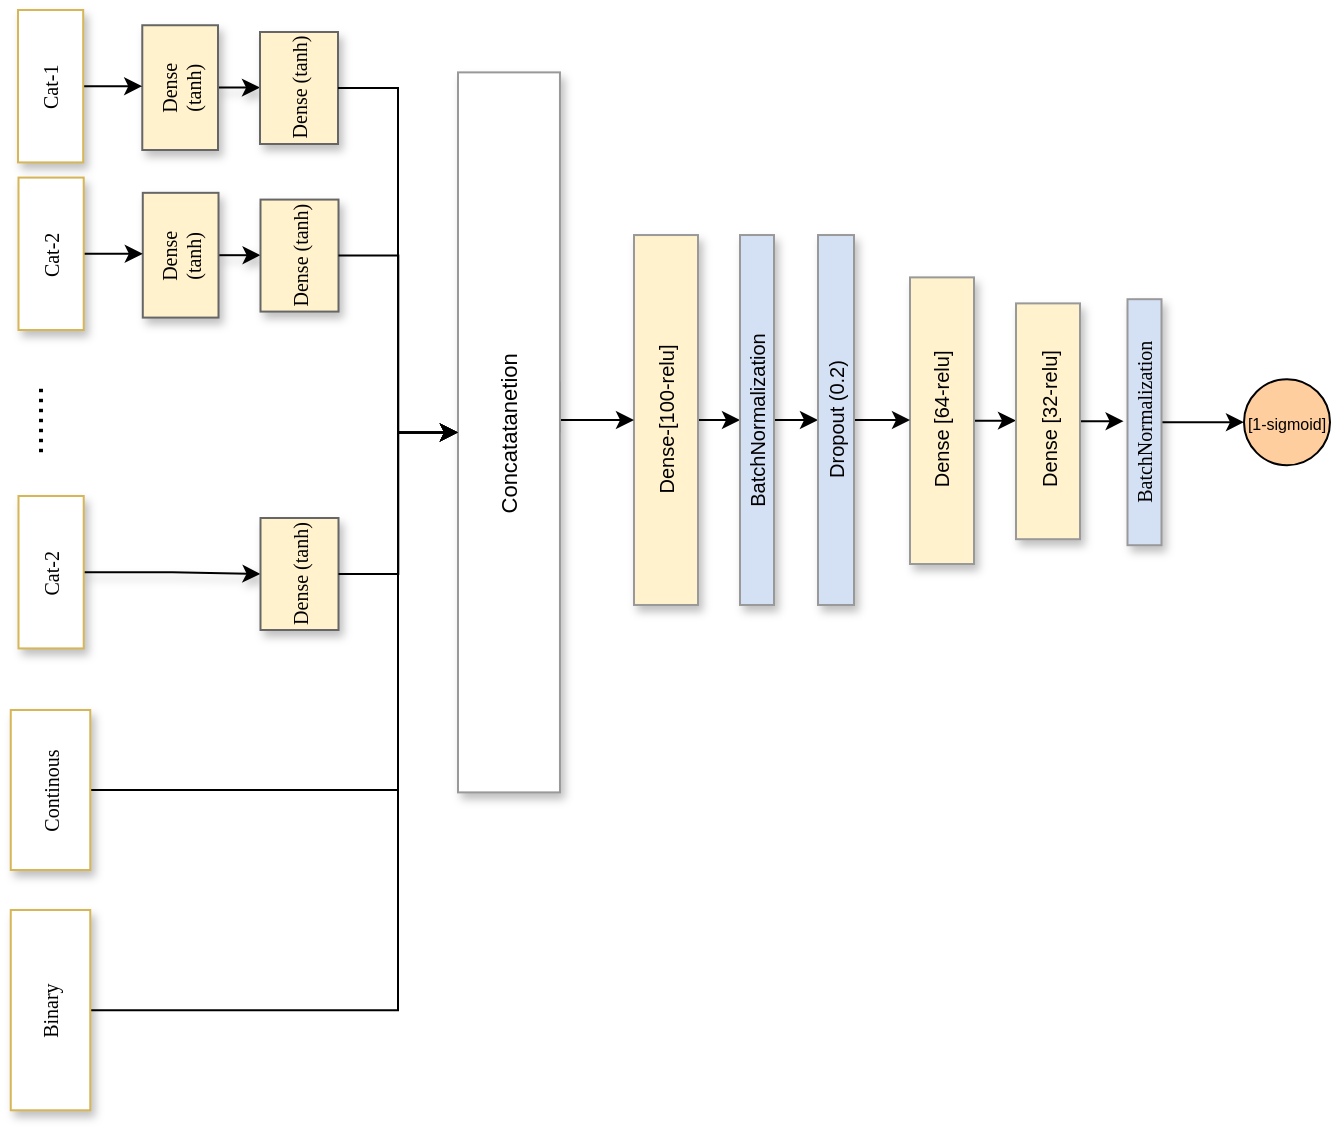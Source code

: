 <mxfile version="20.8.20" type="github">
  <diagram name="Sayfa -1" id="cIQKz1XCp5XG0GQdo2Qt">
    <mxGraphModel dx="1231" dy="544" grid="1" gridSize="10" guides="1" tooltips="1" connect="1" arrows="1" fold="1" page="1" pageScale="1" pageWidth="827" pageHeight="583" math="0" shadow="0">
      <root>
        <mxCell id="0" />
        <mxCell id="1" parent="0" />
        <mxCell id="u5VWQQk_WGxK5T5D0fq5-56" style="edgeStyle=orthogonalEdgeStyle;rounded=0;orthogonalLoop=1;jettySize=auto;html=1;exitX=1;exitY=0.5;exitDx=0;exitDy=0;entryX=0;entryY=0.5;entryDx=0;entryDy=0;fontFamily=Courier New;" edge="1" parent="1" source="u5VWQQk_WGxK5T5D0fq5-2" target="u5VWQQk_WGxK5T5D0fq5-12">
          <mxGeometry relative="1" as="geometry">
            <Array as="points">
              <mxPoint x="250" y="406" />
              <mxPoint x="250" y="227" />
            </Array>
          </mxGeometry>
        </mxCell>
        <mxCell id="u5VWQQk_WGxK5T5D0fq5-2" value="Continous" style="whiteSpace=wrap;html=1;shadow=1;fontSize=10;fillColor=#FFFFFF;strokeColor=#d6b656;horizontal=0;fontFamily=Tahoma;" vertex="1" parent="1">
          <mxGeometry x="56.38" y="366" width="39.75" height="80" as="geometry" />
        </mxCell>
        <mxCell id="u5VWQQk_WGxK5T5D0fq5-58" style="edgeStyle=orthogonalEdgeStyle;rounded=0;orthogonalLoop=1;jettySize=auto;html=1;exitX=1;exitY=0.5;exitDx=0;exitDy=0;entryX=0;entryY=0.5;entryDx=0;entryDy=0;fontFamily=Courier New;" edge="1" parent="1" source="u5VWQQk_WGxK5T5D0fq5-4" target="u5VWQQk_WGxK5T5D0fq5-12">
          <mxGeometry relative="1" as="geometry">
            <Array as="points">
              <mxPoint x="250" y="516" />
              <mxPoint x="250" y="227" />
            </Array>
          </mxGeometry>
        </mxCell>
        <mxCell id="u5VWQQk_WGxK5T5D0fq5-4" value="Binary" style="whiteSpace=wrap;html=1;shadow=1;fontSize=10;fillColor=#FFFFFF;strokeColor=#d6b656;horizontal=0;fontFamily=Tahoma;" vertex="1" parent="1">
          <mxGeometry x="56.38" y="466" width="39.75" height="100.14" as="geometry" />
        </mxCell>
        <mxCell id="u5VWQQk_WGxK5T5D0fq5-5" style="edgeStyle=orthogonalEdgeStyle;rounded=0;orthogonalLoop=1;jettySize=auto;html=1;exitX=1;exitY=0.5;exitDx=0;exitDy=0;entryX=0;entryY=0.5;entryDx=0;entryDy=0;fontFamily=Tahoma;fontSize=8;fillColor=#FFFFFF;strokeColor=#000000;" edge="1" parent="1" source="u5VWQQk_WGxK5T5D0fq5-6" target="u5VWQQk_WGxK5T5D0fq5-33">
          <mxGeometry relative="1" as="geometry" />
        </mxCell>
        <mxCell id="u5VWQQk_WGxK5T5D0fq5-6" value="&lt;font face=&quot;arial&quot;&gt;Dense-[100-relu]&lt;/font&gt;" style="whiteSpace=wrap;html=1;shadow=1;fontSize=10;fillColor=#FFF2CC;strokeColor=#999999;horizontal=0;fontFamily=Tahoma;" vertex="1" parent="1">
          <mxGeometry x="368" y="128.519" width="32" height="184.969" as="geometry" />
        </mxCell>
        <mxCell id="u5VWQQk_WGxK5T5D0fq5-7" style="edgeStyle=orthogonalEdgeStyle;rounded=0;orthogonalLoop=1;jettySize=auto;html=1;exitX=1;exitY=0.5;exitDx=0;exitDy=0;entryX=0;entryY=0.5;entryDx=0;entryDy=0;fontFamily=arial;fontSize=8;fillColor=#FFFFFF;strokeColor=#000000;" edge="1" parent="1" source="u5VWQQk_WGxK5T5D0fq5-8" target="u5VWQQk_WGxK5T5D0fq5-37">
          <mxGeometry relative="1" as="geometry" />
        </mxCell>
        <mxCell id="u5VWQQk_WGxK5T5D0fq5-8" value="&lt;font face=&quot;arial&quot;&gt;&amp;nbsp;Dense [64-relu]&lt;/font&gt;" style="whiteSpace=wrap;html=1;shadow=1;fontSize=10;fillColor=#FFF2CC;strokeColor=#999999;horizontal=0;fontFamily=Tahoma;" vertex="1" parent="1">
          <mxGeometry x="506" y="149.69" width="32" height="143.31" as="geometry" />
        </mxCell>
        <mxCell id="u5VWQQk_WGxK5T5D0fq5-11" style="edgeStyle=orthogonalEdgeStyle;rounded=0;orthogonalLoop=1;jettySize=auto;html=1;exitX=1;exitY=0.5;exitDx=0;exitDy=0;entryX=0;entryY=0.5;entryDx=0;entryDy=0;fontFamily=Tahoma;fontSize=8;" edge="1" parent="1" source="u5VWQQk_WGxK5T5D0fq5-12" target="u5VWQQk_WGxK5T5D0fq5-6">
          <mxGeometry relative="1" as="geometry">
            <Array as="points">
              <mxPoint x="281" y="202.19" />
            </Array>
          </mxGeometry>
        </mxCell>
        <mxCell id="u5VWQQk_WGxK5T5D0fq5-12" value="&lt;font face=&quot;arial&quot; style=&quot;font-size: 11px;&quot;&gt;Concatatanetion&lt;/font&gt;" style="whiteSpace=wrap;html=1;shadow=1;fontSize=10;fillColor=#FFFFFF;strokeColor=#999999;horizontal=0;fontFamily=Tahoma;" vertex="1" parent="1">
          <mxGeometry x="280" y="47.19" width="50.98" height="360" as="geometry" />
        </mxCell>
        <mxCell id="u5VWQQk_WGxK5T5D0fq5-18" value="&lt;font style=&quot;font-size: 18px&quot;&gt;.......&lt;/font&gt;" style="text;html=1;strokeColor=none;fillColor=#FFFFFF;align=center;verticalAlign=middle;whiteSpace=wrap;rounded=0;rotation=90;" vertex="1" parent="1">
          <mxGeometry x="50" y="206.0" width="52.5" height="30" as="geometry" />
        </mxCell>
        <mxCell id="u5VWQQk_WGxK5T5D0fq5-19" value="" style="group" vertex="1" connectable="0" parent="1">
          <mxGeometry x="60.25" y="99.79" width="170" height="76.21" as="geometry" />
        </mxCell>
        <mxCell id="u5VWQQk_WGxK5T5D0fq5-20" style="edgeStyle=orthogonalEdgeStyle;rounded=0;orthogonalLoop=1;jettySize=auto;html=1;exitX=1;exitY=0.5;exitDx=0;exitDy=0;entryX=0;entryY=0.5;entryDx=0;entryDy=0;shadow=1;strokeColor=#000000;fontFamily=arial;fontSize=8;fillColor=#FFFFFF;" edge="1" parent="u5VWQQk_WGxK5T5D0fq5-19" source="u5VWQQk_WGxK5T5D0fq5-21" target="u5VWQQk_WGxK5T5D0fq5-22">
          <mxGeometry relative="1" as="geometry" />
        </mxCell>
        <mxCell id="u5VWQQk_WGxK5T5D0fq5-21" value="Dense &lt;br&gt;(tanh)" style="whiteSpace=wrap;html=1;shadow=1;fontSize=10;fillColor=#FFF2CC;strokeColor=#666666;horizontal=0;fontFamily=Tahoma;" vertex="1" parent="u5VWQQk_WGxK5T5D0fq5-19">
          <mxGeometry x="62.14" y="7.62" width="37.86" height="62.38" as="geometry" />
        </mxCell>
        <mxCell id="u5VWQQk_WGxK5T5D0fq5-22" value="Dense (tanh)" style="whiteSpace=wrap;html=1;shadow=1;fontSize=10;fillColor=#FFF2CC;strokeColor=#666666;horizontal=0;fontFamily=Tahoma;" vertex="1" parent="u5VWQQk_WGxK5T5D0fq5-19">
          <mxGeometry x="121" y="11" width="39" height="56" as="geometry" />
        </mxCell>
        <mxCell id="u5VWQQk_WGxK5T5D0fq5-23" style="edgeStyle=orthogonalEdgeStyle;rounded=0;orthogonalLoop=1;jettySize=auto;html=1;exitX=1;exitY=0.5;exitDx=0;exitDy=0;entryX=0;entryY=0.5;entryDx=0;entryDy=0;" edge="1" parent="u5VWQQk_WGxK5T5D0fq5-19" source="u5VWQQk_WGxK5T5D0fq5-24" target="u5VWQQk_WGxK5T5D0fq5-21">
          <mxGeometry relative="1" as="geometry" />
        </mxCell>
        <mxCell id="u5VWQQk_WGxK5T5D0fq5-24" value="Cat-2" style="whiteSpace=wrap;html=1;shadow=1;fontSize=10;fillColor=#FFFFFF;strokeColor=#d6b656;horizontal=0;fontFamily=Tahoma;" vertex="1" parent="u5VWQQk_WGxK5T5D0fq5-19">
          <mxGeometry width="32.599" height="76.21" as="geometry" />
        </mxCell>
        <mxCell id="u5VWQQk_WGxK5T5D0fq5-30" value="&lt;font face=&quot;arial&quot; style=&quot;font-size: 8px;&quot;&gt;[1-sigmoid]&lt;/font&gt;" style="ellipse;whiteSpace=wrap;html=1;aspect=fixed;fillColor=#FFCE9F;strokeColor=#000000;" vertex="1" parent="1">
          <mxGeometry x="673" y="200.6" width="43" height="43" as="geometry" />
        </mxCell>
        <mxCell id="u5VWQQk_WGxK5T5D0fq5-32" style="edgeStyle=orthogonalEdgeStyle;rounded=0;orthogonalLoop=1;jettySize=auto;html=1;exitX=1;exitY=0.5;exitDx=0;exitDy=0;entryX=0;entryY=0.5;entryDx=0;entryDy=0;fontFamily=Tahoma;fontSize=8;fillColor=#FFFFFF;strokeColor=#000000;" edge="1" parent="1" source="u5VWQQk_WGxK5T5D0fq5-33" target="u5VWQQk_WGxK5T5D0fq5-35">
          <mxGeometry relative="1" as="geometry" />
        </mxCell>
        <mxCell id="u5VWQQk_WGxK5T5D0fq5-33" value="&lt;font face=&quot;arial&quot;&gt;BatchNormalization&lt;/font&gt;" style="whiteSpace=wrap;html=1;shadow=1;fontSize=10;fillColor=#D4E1F5;strokeColor=#999999;horizontal=0;fontFamily=Tahoma;" vertex="1" parent="1">
          <mxGeometry x="421" y="128.52" width="17" height="184.97" as="geometry" />
        </mxCell>
        <mxCell id="u5VWQQk_WGxK5T5D0fq5-34" style="edgeStyle=orthogonalEdgeStyle;rounded=0;orthogonalLoop=1;jettySize=auto;html=1;exitX=1;exitY=0.5;exitDx=0;exitDy=0;entryX=0;entryY=0.5;entryDx=0;entryDy=0;fontFamily=Tahoma;fontSize=8;fillColor=#FFFFFF;strokeColor=#050505;" edge="1" parent="1" source="u5VWQQk_WGxK5T5D0fq5-35" target="u5VWQQk_WGxK5T5D0fq5-8">
          <mxGeometry relative="1" as="geometry" />
        </mxCell>
        <mxCell id="u5VWQQk_WGxK5T5D0fq5-35" value="&lt;font face=&quot;arial&quot;&gt;Dropout (0.2)&lt;/font&gt;" style="whiteSpace=wrap;html=1;shadow=1;fontSize=10;fillColor=#D4E1F5;strokeColor=#999999;horizontal=0;fontFamily=Tahoma;" vertex="1" parent="1">
          <mxGeometry x="460" y="128.52" width="18" height="184.97" as="geometry" />
        </mxCell>
        <mxCell id="u5VWQQk_WGxK5T5D0fq5-36" style="edgeStyle=orthogonalEdgeStyle;rounded=0;orthogonalLoop=1;jettySize=auto;html=1;exitX=1;exitY=0.5;exitDx=0;exitDy=0;entryX=0;entryY=0.5;entryDx=0;entryDy=0;fontFamily=arial;fontSize=8;fillColor=#FFFFFF;strokeColor=#000000;" edge="1" parent="1" source="u5VWQQk_WGxK5T5D0fq5-37">
          <mxGeometry relative="1" as="geometry">
            <mxPoint x="612.75" y="220.92" as="targetPoint" />
          </mxGeometry>
        </mxCell>
        <mxCell id="u5VWQQk_WGxK5T5D0fq5-37" value="&lt;font face=&quot;arial&quot;&gt;&amp;nbsp;Dense [32-relu]&lt;/font&gt;" style="whiteSpace=wrap;html=1;shadow=1;fontSize=10;fillColor=#FFF2CC;strokeColor=#999999;horizontal=0;fontFamily=Tahoma;" vertex="1" parent="1">
          <mxGeometry x="559" y="162.69" width="32" height="117.91" as="geometry" />
        </mxCell>
        <mxCell id="u5VWQQk_WGxK5T5D0fq5-66" style="edgeStyle=orthogonalEdgeStyle;rounded=0;orthogonalLoop=1;jettySize=auto;html=1;exitX=1;exitY=0.5;exitDx=0;exitDy=0;entryX=0;entryY=0.5;entryDx=0;entryDy=0;fontFamily=Courier New;" edge="1" parent="1" source="u5VWQQk_WGxK5T5D0fq5-39" target="u5VWQQk_WGxK5T5D0fq5-30">
          <mxGeometry relative="1" as="geometry" />
        </mxCell>
        <mxCell id="u5VWQQk_WGxK5T5D0fq5-39" value="BatchNormalization" style="whiteSpace=wrap;html=1;shadow=1;fontSize=10;fillColor=#D4E1F5;strokeColor=#999999;horizontal=0;fontFamily=Tahoma;" vertex="1" parent="1">
          <mxGeometry x="614.75" y="160.6" width="17" height="123" as="geometry" />
        </mxCell>
        <mxCell id="u5VWQQk_WGxK5T5D0fq5-48" value="" style="group" vertex="1" connectable="0" parent="1">
          <mxGeometry x="60" y="16" width="170" height="76.21" as="geometry" />
        </mxCell>
        <mxCell id="u5VWQQk_WGxK5T5D0fq5-49" style="edgeStyle=orthogonalEdgeStyle;rounded=0;orthogonalLoop=1;jettySize=auto;html=1;exitX=1;exitY=0.5;exitDx=0;exitDy=0;entryX=0;entryY=0.5;entryDx=0;entryDy=0;shadow=1;strokeColor=#000000;fontFamily=arial;fontSize=8;fillColor=#FFFFFF;" edge="1" parent="u5VWQQk_WGxK5T5D0fq5-48" source="u5VWQQk_WGxK5T5D0fq5-50" target="u5VWQQk_WGxK5T5D0fq5-51">
          <mxGeometry relative="1" as="geometry" />
        </mxCell>
        <mxCell id="u5VWQQk_WGxK5T5D0fq5-50" value="Dense &lt;br&gt;(tanh)" style="whiteSpace=wrap;html=1;shadow=1;fontSize=10;fillColor=#FFF2CC;strokeColor=#666666;horizontal=0;fontFamily=Tahoma;" vertex="1" parent="u5VWQQk_WGxK5T5D0fq5-48">
          <mxGeometry x="62.14" y="7.62" width="37.86" height="62.38" as="geometry" />
        </mxCell>
        <mxCell id="u5VWQQk_WGxK5T5D0fq5-51" value="Dense (tanh)" style="whiteSpace=wrap;html=1;shadow=1;fontSize=10;fillColor=#FFF2CC;strokeColor=#666666;horizontal=0;fontFamily=Tahoma;" vertex="1" parent="u5VWQQk_WGxK5T5D0fq5-48">
          <mxGeometry x="121" y="11" width="39" height="56" as="geometry" />
        </mxCell>
        <mxCell id="u5VWQQk_WGxK5T5D0fq5-52" style="edgeStyle=orthogonalEdgeStyle;rounded=0;orthogonalLoop=1;jettySize=auto;html=1;exitX=1;exitY=0.5;exitDx=0;exitDy=0;entryX=0;entryY=0.5;entryDx=0;entryDy=0;" edge="1" parent="u5VWQQk_WGxK5T5D0fq5-48" source="u5VWQQk_WGxK5T5D0fq5-53" target="u5VWQQk_WGxK5T5D0fq5-50">
          <mxGeometry relative="1" as="geometry" />
        </mxCell>
        <mxCell id="u5VWQQk_WGxK5T5D0fq5-53" value="Cat-1" style="whiteSpace=wrap;html=1;shadow=1;fontSize=10;fillColor=#FFFFFF;strokeColor=#d6b656;horizontal=0;fontFamily=Tahoma;" vertex="1" parent="u5VWQQk_WGxK5T5D0fq5-48">
          <mxGeometry width="32.599" height="76.21" as="geometry" />
        </mxCell>
        <mxCell id="u5VWQQk_WGxK5T5D0fq5-54" style="edgeStyle=orthogonalEdgeStyle;rounded=0;orthogonalLoop=1;jettySize=auto;html=1;exitX=1;exitY=0.5;exitDx=0;exitDy=0;entryX=0;entryY=0.5;entryDx=0;entryDy=0;fontFamily=Courier New;" edge="1" parent="1" source="u5VWQQk_WGxK5T5D0fq5-51" target="u5VWQQk_WGxK5T5D0fq5-12">
          <mxGeometry relative="1" as="geometry" />
        </mxCell>
        <mxCell id="u5VWQQk_WGxK5T5D0fq5-55" style="edgeStyle=orthogonalEdgeStyle;rounded=0;orthogonalLoop=1;jettySize=auto;html=1;exitX=1;exitY=0.5;exitDx=0;exitDy=0;entryX=0;entryY=0.5;entryDx=0;entryDy=0;fontFamily=Courier New;" edge="1" parent="1" source="u5VWQQk_WGxK5T5D0fq5-22" target="u5VWQQk_WGxK5T5D0fq5-12">
          <mxGeometry relative="1" as="geometry" />
        </mxCell>
        <mxCell id="u5VWQQk_WGxK5T5D0fq5-59" value="" style="group" vertex="1" connectable="0" parent="1">
          <mxGeometry x="60.25" y="259" width="170" height="76.21" as="geometry" />
        </mxCell>
        <mxCell id="u5VWQQk_WGxK5T5D0fq5-60" style="edgeStyle=orthogonalEdgeStyle;rounded=0;orthogonalLoop=1;jettySize=auto;html=1;exitX=1;exitY=0.5;exitDx=0;exitDy=0;entryX=0;entryY=0.5;entryDx=0;entryDy=0;shadow=1;strokeColor=#000000;fontFamily=arial;fontSize=8;fillColor=#FFFFFF;" edge="1" parent="u5VWQQk_WGxK5T5D0fq5-59" source="u5VWQQk_WGxK5T5D0fq5-64" target="u5VWQQk_WGxK5T5D0fq5-62">
          <mxGeometry relative="1" as="geometry">
            <mxPoint x="100" y="38.81" as="sourcePoint" />
          </mxGeometry>
        </mxCell>
        <mxCell id="u5VWQQk_WGxK5T5D0fq5-62" value="Dense (tanh)" style="whiteSpace=wrap;html=1;shadow=1;fontSize=10;fillColor=#FFF2CC;strokeColor=#666666;horizontal=0;fontFamily=Tahoma;" vertex="1" parent="u5VWQQk_WGxK5T5D0fq5-59">
          <mxGeometry x="121" y="11" width="39" height="56" as="geometry" />
        </mxCell>
        <mxCell id="u5VWQQk_WGxK5T5D0fq5-64" value="Cat-2" style="whiteSpace=wrap;html=1;shadow=1;fontSize=10;fillColor=#FFFFFF;strokeColor=#d6b656;horizontal=0;fontFamily=Tahoma;" vertex="1" parent="u5VWQQk_WGxK5T5D0fq5-59">
          <mxGeometry width="32.599" height="76.21" as="geometry" />
        </mxCell>
        <mxCell id="u5VWQQk_WGxK5T5D0fq5-65" style="edgeStyle=orthogonalEdgeStyle;rounded=0;orthogonalLoop=1;jettySize=auto;html=1;exitX=1;exitY=0.5;exitDx=0;exitDy=0;entryX=0;entryY=0.5;entryDx=0;entryDy=0;fontFamily=Courier New;" edge="1" parent="1" source="u5VWQQk_WGxK5T5D0fq5-62" target="u5VWQQk_WGxK5T5D0fq5-12">
          <mxGeometry relative="1" as="geometry" />
        </mxCell>
      </root>
    </mxGraphModel>
  </diagram>
</mxfile>
